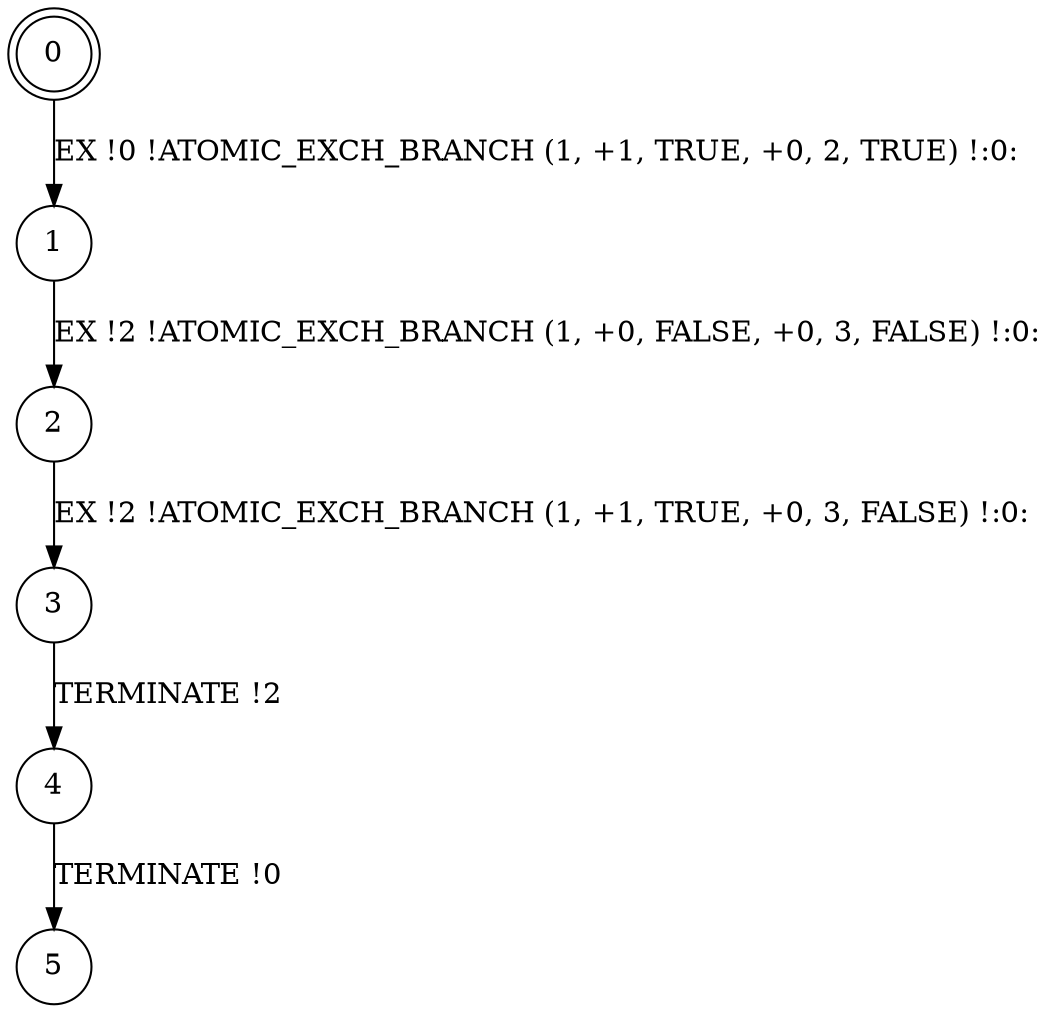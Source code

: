 digraph BCG {
size = "7, 10.5";
center = TRUE;
node [shape = circle];
0 [peripheries = 2];
0 -> 1 [label = "EX !0 !ATOMIC_EXCH_BRANCH (1, +1, TRUE, +0, 2, TRUE) !:0:"];
1 -> 2 [label = "EX !2 !ATOMIC_EXCH_BRANCH (1, +0, FALSE, +0, 3, FALSE) !:0:"];
2 -> 3 [label = "EX !2 !ATOMIC_EXCH_BRANCH (1, +1, TRUE, +0, 3, FALSE) !:0:"];
3 -> 4 [label = "TERMINATE !2"];
4 -> 5 [label = "TERMINATE !0"];
}
